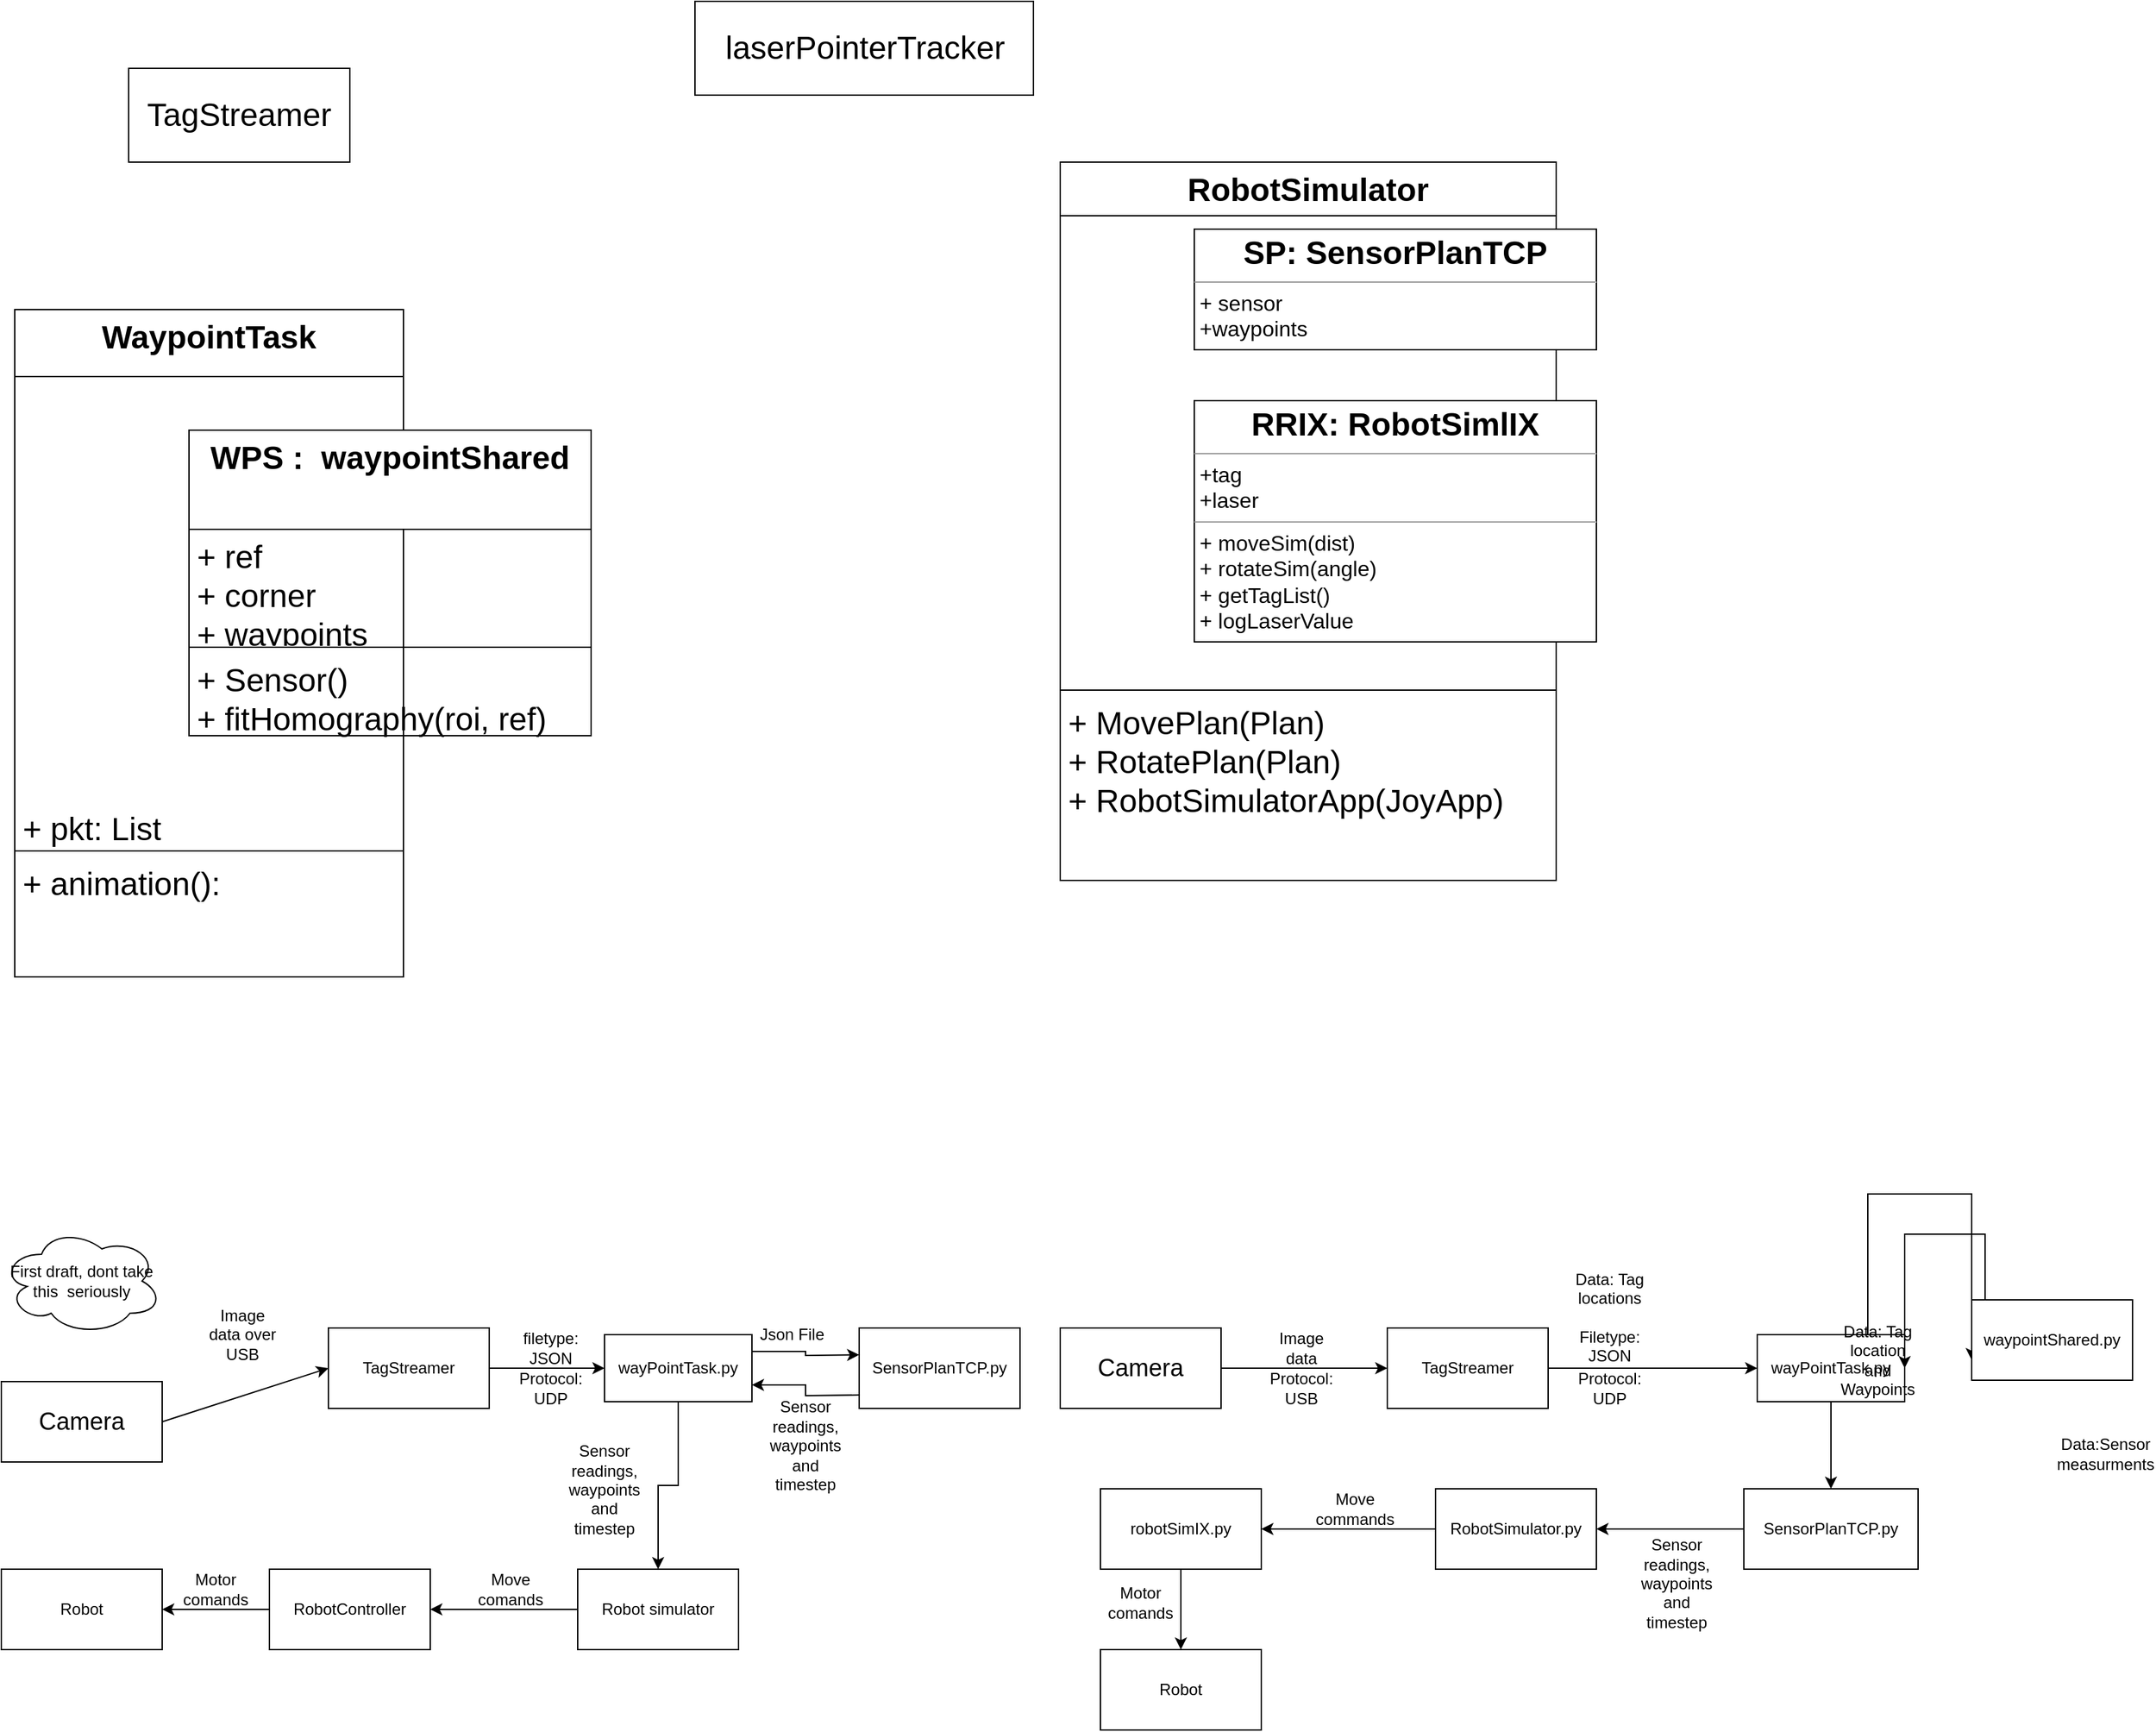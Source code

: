<mxfile version="21.1.5" type="github">
  <diagram id="C5RBs43oDa-KdzZeNtuy" name="Page-1">
    <mxGraphModel dx="2074" dy="1051" grid="1" gridSize="10" guides="1" tooltips="1" connect="1" arrows="1" fold="1" page="1" pageScale="1" pageWidth="827" pageHeight="1169" math="0" shadow="0">
      <root>
        <mxCell id="WIyWlLk6GJQsqaUBKTNV-0" />
        <mxCell id="WIyWlLk6GJQsqaUBKTNV-1" parent="WIyWlLk6GJQsqaUBKTNV-0" />
        <mxCell id="fE6lvDuynH4iJYTWv04c-0" value="&lt;font style=&quot;font-size: 18px;&quot;&gt;Camera&lt;/font&gt;" style="rounded=0;whiteSpace=wrap;html=1;" parent="WIyWlLk6GJQsqaUBKTNV-1" vertex="1">
          <mxGeometry x="830" y="1060" width="120" height="60" as="geometry" />
        </mxCell>
        <mxCell id="fE6lvDuynH4iJYTWv04c-6" style="edgeStyle=orthogonalEdgeStyle;rounded=0;orthogonalLoop=1;jettySize=auto;html=1;" parent="WIyWlLk6GJQsqaUBKTNV-1" source="fE6lvDuynH4iJYTWv04c-1" target="fE6lvDuynH4iJYTWv04c-5" edge="1">
          <mxGeometry relative="1" as="geometry" />
        </mxCell>
        <mxCell id="fE6lvDuynH4iJYTWv04c-1" value="TagStreamer" style="rounded=0;whiteSpace=wrap;html=1;" parent="WIyWlLk6GJQsqaUBKTNV-1" vertex="1">
          <mxGeometry x="1074" y="1060" width="120" height="60" as="geometry" />
        </mxCell>
        <mxCell id="fE6lvDuynH4iJYTWv04c-2" value="" style="endArrow=classic;html=1;rounded=0;entryX=0;entryY=0.5;entryDx=0;entryDy=0;exitX=1;exitY=0.5;exitDx=0;exitDy=0;" parent="WIyWlLk6GJQsqaUBKTNV-1" source="fE6lvDuynH4iJYTWv04c-0" target="fE6lvDuynH4iJYTWv04c-1" edge="1">
          <mxGeometry width="50" height="50" relative="1" as="geometry">
            <mxPoint x="960" y="1110" as="sourcePoint" />
            <mxPoint x="1010" y="1060" as="targetPoint" />
          </mxGeometry>
        </mxCell>
        <mxCell id="fE6lvDuynH4iJYTWv04c-3" value="Image data" style="text;html=1;strokeColor=none;fillColor=none;align=center;verticalAlign=middle;whiteSpace=wrap;rounded=0;" parent="WIyWlLk6GJQsqaUBKTNV-1" vertex="1">
          <mxGeometry x="980" y="1060" width="60" height="30" as="geometry" />
        </mxCell>
        <mxCell id="fE6lvDuynH4iJYTWv04c-53" style="edgeStyle=orthogonalEdgeStyle;rounded=0;orthogonalLoop=1;jettySize=auto;html=1;exitX=0.75;exitY=0;exitDx=0;exitDy=0;entryX=0;entryY=0.75;entryDx=0;entryDy=0;" parent="WIyWlLk6GJQsqaUBKTNV-1" source="fE6lvDuynH4iJYTWv04c-5" target="fE6lvDuynH4iJYTWv04c-9" edge="1">
          <mxGeometry relative="1" as="geometry">
            <Array as="points">
              <mxPoint x="1433" y="960" />
              <mxPoint x="1510" y="960" />
            </Array>
          </mxGeometry>
        </mxCell>
        <mxCell id="fE6lvDuynH4iJYTWv04c-55" style="edgeStyle=orthogonalEdgeStyle;rounded=0;orthogonalLoop=1;jettySize=auto;html=1;" parent="WIyWlLk6GJQsqaUBKTNV-1" source="fE6lvDuynH4iJYTWv04c-5" target="fE6lvDuynH4iJYTWv04c-52" edge="1">
          <mxGeometry relative="1" as="geometry" />
        </mxCell>
        <mxCell id="fE6lvDuynH4iJYTWv04c-5" value="&lt;div&gt;wayPointTask.py&lt;/div&gt;" style="html=1;whiteSpace=wrap;" parent="WIyWlLk6GJQsqaUBKTNV-1" vertex="1">
          <mxGeometry x="1350" y="1065" width="110" height="50" as="geometry" />
        </mxCell>
        <mxCell id="fE6lvDuynH4iJYTWv04c-7" value="&lt;div&gt;&lt;br&gt;&lt;/div&gt;&lt;div&gt;Data: Tag locations&lt;/div&gt;&lt;div&gt;&lt;br&gt;&lt;/div&gt;&lt;div&gt;Filetype: JSON&lt;br&gt;&lt;/div&gt;" style="text;html=1;strokeColor=none;fillColor=none;align=center;verticalAlign=middle;whiteSpace=wrap;rounded=0;" parent="WIyWlLk6GJQsqaUBKTNV-1" vertex="1">
          <mxGeometry x="1210" y="1010" width="60" height="70" as="geometry" />
        </mxCell>
        <mxCell id="fE6lvDuynH4iJYTWv04c-8" value="Protocol: UDP" style="text;html=1;strokeColor=none;fillColor=none;align=center;verticalAlign=middle;whiteSpace=wrap;rounded=0;" parent="WIyWlLk6GJQsqaUBKTNV-1" vertex="1">
          <mxGeometry x="1210" y="1090" width="60" height="30" as="geometry" />
        </mxCell>
        <mxCell id="fE6lvDuynH4iJYTWv04c-54" style="edgeStyle=orthogonalEdgeStyle;rounded=0;orthogonalLoop=1;jettySize=auto;html=1;entryX=1;entryY=0.5;entryDx=0;entryDy=0;" parent="WIyWlLk6GJQsqaUBKTNV-1" source="fE6lvDuynH4iJYTWv04c-9" target="fE6lvDuynH4iJYTWv04c-5" edge="1">
          <mxGeometry relative="1" as="geometry">
            <Array as="points">
              <mxPoint x="1520" y="990" />
              <mxPoint x="1460" y="990" />
            </Array>
          </mxGeometry>
        </mxCell>
        <mxCell id="fE6lvDuynH4iJYTWv04c-9" value="waypointShared.py" style="rounded=0;whiteSpace=wrap;html=1;" parent="WIyWlLk6GJQsqaUBKTNV-1" vertex="1">
          <mxGeometry x="1510" y="1039" width="120" height="60" as="geometry" />
        </mxCell>
        <mxCell id="fE6lvDuynH4iJYTWv04c-13" value="Data: Tag location and Waypoints" style="text;html=1;strokeColor=none;fillColor=none;align=center;verticalAlign=middle;whiteSpace=wrap;rounded=0;" parent="WIyWlLk6GJQsqaUBKTNV-1" vertex="1">
          <mxGeometry x="1410" y="1069" width="60" height="30" as="geometry" />
        </mxCell>
        <mxCell id="fE6lvDuynH4iJYTWv04c-14" value="Data:Sensor measurments" style="text;html=1;strokeColor=none;fillColor=none;align=center;verticalAlign=middle;whiteSpace=wrap;rounded=0;" parent="WIyWlLk6GJQsqaUBKTNV-1" vertex="1">
          <mxGeometry x="1580" y="1139" width="60" height="30" as="geometry" />
        </mxCell>
        <mxCell id="fE6lvDuynH4iJYTWv04c-24" style="edgeStyle=orthogonalEdgeStyle;rounded=0;orthogonalLoop=1;jettySize=auto;html=1;exitX=0;exitY=0.5;exitDx=0;exitDy=0;entryX=1;entryY=0.5;entryDx=0;entryDy=0;" parent="WIyWlLk6GJQsqaUBKTNV-1" source="fE6lvDuynH4iJYTWv04c-16" target="fE6lvDuynH4iJYTWv04c-19" edge="1">
          <mxGeometry relative="1" as="geometry" />
        </mxCell>
        <mxCell id="fE6lvDuynH4iJYTWv04c-16" value="RobotSimulator.py" style="rounded=0;whiteSpace=wrap;html=1;" parent="WIyWlLk6GJQsqaUBKTNV-1" vertex="1">
          <mxGeometry x="1110" y="1180" width="120" height="60" as="geometry" />
        </mxCell>
        <mxCell id="fE6lvDuynH4iJYTWv04c-18" value="&lt;div&gt;Sensor readings, waypoints and timestep&lt;/div&gt;&lt;div&gt;&lt;br&gt;&lt;br&gt;&lt;/div&gt;" style="text;html=1;strokeColor=none;fillColor=none;align=center;verticalAlign=middle;whiteSpace=wrap;rounded=0;" parent="WIyWlLk6GJQsqaUBKTNV-1" vertex="1">
          <mxGeometry x="1260" y="1250" width="60" height="30" as="geometry" />
        </mxCell>
        <mxCell id="fE6lvDuynH4iJYTWv04c-61" style="edgeStyle=orthogonalEdgeStyle;rounded=0;orthogonalLoop=1;jettySize=auto;html=1;exitX=0.5;exitY=1;exitDx=0;exitDy=0;" parent="WIyWlLk6GJQsqaUBKTNV-1" source="fE6lvDuynH4iJYTWv04c-19" target="fE6lvDuynH4iJYTWv04c-21" edge="1">
          <mxGeometry relative="1" as="geometry" />
        </mxCell>
        <mxCell id="fE6lvDuynH4iJYTWv04c-19" value="robotSimIX.py" style="rounded=0;whiteSpace=wrap;html=1;" parent="WIyWlLk6GJQsqaUBKTNV-1" vertex="1">
          <mxGeometry x="860" y="1180" width="120" height="60" as="geometry" />
        </mxCell>
        <mxCell id="fE6lvDuynH4iJYTWv04c-21" value="Robot" style="rounded=0;whiteSpace=wrap;html=1;" parent="WIyWlLk6GJQsqaUBKTNV-1" vertex="1">
          <mxGeometry x="860" y="1300" width="120" height="60" as="geometry" />
        </mxCell>
        <mxCell id="fE6lvDuynH4iJYTWv04c-26" value="Move commands" style="text;html=1;strokeColor=none;fillColor=none;align=center;verticalAlign=middle;whiteSpace=wrap;rounded=0;" parent="WIyWlLk6GJQsqaUBKTNV-1" vertex="1">
          <mxGeometry x="1020" y="1180" width="60" height="30" as="geometry" />
        </mxCell>
        <mxCell id="fE6lvDuynH4iJYTWv04c-27" value="Motor comands" style="text;html=1;strokeColor=none;fillColor=none;align=center;verticalAlign=middle;whiteSpace=wrap;rounded=0;" parent="WIyWlLk6GJQsqaUBKTNV-1" vertex="1">
          <mxGeometry x="860" y="1250" width="60" height="30" as="geometry" />
        </mxCell>
        <mxCell id="fE6lvDuynH4iJYTWv04c-28" value="&lt;font style=&quot;font-size: 18px;&quot;&gt;Camera&lt;/font&gt;" style="rounded=0;whiteSpace=wrap;html=1;" parent="WIyWlLk6GJQsqaUBKTNV-1" vertex="1">
          <mxGeometry x="40" y="1100" width="120" height="60" as="geometry" />
        </mxCell>
        <mxCell id="fE6lvDuynH4iJYTWv04c-29" style="edgeStyle=orthogonalEdgeStyle;rounded=0;orthogonalLoop=1;jettySize=auto;html=1;" parent="WIyWlLk6GJQsqaUBKTNV-1" source="fE6lvDuynH4iJYTWv04c-30" target="fE6lvDuynH4iJYTWv04c-35" edge="1">
          <mxGeometry relative="1" as="geometry" />
        </mxCell>
        <mxCell id="fE6lvDuynH4iJYTWv04c-30" value="TagStreamer" style="rounded=0;whiteSpace=wrap;html=1;" parent="WIyWlLk6GJQsqaUBKTNV-1" vertex="1">
          <mxGeometry x="284" y="1060" width="120" height="60" as="geometry" />
        </mxCell>
        <mxCell id="fE6lvDuynH4iJYTWv04c-31" value="" style="endArrow=classic;html=1;rounded=0;entryX=0;entryY=0.5;entryDx=0;entryDy=0;exitX=1;exitY=0.5;exitDx=0;exitDy=0;" parent="WIyWlLk6GJQsqaUBKTNV-1" source="fE6lvDuynH4iJYTWv04c-28" target="fE6lvDuynH4iJYTWv04c-30" edge="1">
          <mxGeometry width="50" height="50" relative="1" as="geometry">
            <mxPoint x="170" y="1110" as="sourcePoint" />
            <mxPoint x="220" y="1060" as="targetPoint" />
          </mxGeometry>
        </mxCell>
        <mxCell id="fE6lvDuynH4iJYTWv04c-32" value="Image data over USB" style="text;html=1;strokeColor=none;fillColor=none;align=center;verticalAlign=middle;whiteSpace=wrap;rounded=0;" parent="WIyWlLk6GJQsqaUBKTNV-1" vertex="1">
          <mxGeometry x="190" y="1050" width="60" height="30" as="geometry" />
        </mxCell>
        <mxCell id="fE6lvDuynH4iJYTWv04c-33" style="edgeStyle=orthogonalEdgeStyle;rounded=0;orthogonalLoop=1;jettySize=auto;html=1;exitX=1;exitY=0.25;exitDx=0;exitDy=0;entryX=0;entryY=0.25;entryDx=0;entryDy=0;" parent="WIyWlLk6GJQsqaUBKTNV-1" source="fE6lvDuynH4iJYTWv04c-35" edge="1">
          <mxGeometry relative="1" as="geometry">
            <mxPoint x="680" y="1080" as="targetPoint" />
          </mxGeometry>
        </mxCell>
        <mxCell id="fE6lvDuynH4iJYTWv04c-34" style="edgeStyle=orthogonalEdgeStyle;rounded=0;orthogonalLoop=1;jettySize=auto;html=1;entryX=0.5;entryY=0;entryDx=0;entryDy=0;" parent="WIyWlLk6GJQsqaUBKTNV-1" source="fE6lvDuynH4iJYTWv04c-35" target="fE6lvDuynH4iJYTWv04c-43" edge="1">
          <mxGeometry relative="1" as="geometry" />
        </mxCell>
        <mxCell id="fE6lvDuynH4iJYTWv04c-35" value="&lt;div&gt;wayPointTask.py&lt;/div&gt;" style="html=1;whiteSpace=wrap;" parent="WIyWlLk6GJQsqaUBKTNV-1" vertex="1">
          <mxGeometry x="490" y="1065" width="110" height="50" as="geometry" />
        </mxCell>
        <mxCell id="fE6lvDuynH4iJYTWv04c-36" value="filetype: JSON" style="text;html=1;strokeColor=none;fillColor=none;align=center;verticalAlign=middle;whiteSpace=wrap;rounded=0;" parent="WIyWlLk6GJQsqaUBKTNV-1" vertex="1">
          <mxGeometry x="420" y="1060" width="60" height="30" as="geometry" />
        </mxCell>
        <mxCell id="fE6lvDuynH4iJYTWv04c-37" value="Protocol: UDP" style="text;html=1;strokeColor=none;fillColor=none;align=center;verticalAlign=middle;whiteSpace=wrap;rounded=0;" parent="WIyWlLk6GJQsqaUBKTNV-1" vertex="1">
          <mxGeometry x="420" y="1090" width="60" height="30" as="geometry" />
        </mxCell>
        <mxCell id="fE6lvDuynH4iJYTWv04c-38" style="edgeStyle=orthogonalEdgeStyle;rounded=0;orthogonalLoop=1;jettySize=auto;html=1;exitX=0;exitY=0.75;exitDx=0;exitDy=0;entryX=1;entryY=0.75;entryDx=0;entryDy=0;" parent="WIyWlLk6GJQsqaUBKTNV-1" target="fE6lvDuynH4iJYTWv04c-35" edge="1">
          <mxGeometry relative="1" as="geometry">
            <mxPoint x="680" y="1110" as="sourcePoint" />
          </mxGeometry>
        </mxCell>
        <mxCell id="fE6lvDuynH4iJYTWv04c-39" value="SensorPlanTCP.py" style="rounded=0;whiteSpace=wrap;html=1;" parent="WIyWlLk6GJQsqaUBKTNV-1" vertex="1">
          <mxGeometry x="680" y="1060" width="120" height="60" as="geometry" />
        </mxCell>
        <mxCell id="fE6lvDuynH4iJYTWv04c-40" value="Json File" style="text;html=1;strokeColor=none;fillColor=none;align=center;verticalAlign=middle;whiteSpace=wrap;rounded=0;" parent="WIyWlLk6GJQsqaUBKTNV-1" vertex="1">
          <mxGeometry x="600" y="1050" width="60" height="30" as="geometry" />
        </mxCell>
        <mxCell id="fE6lvDuynH4iJYTWv04c-41" value="&lt;div&gt;Sensor readings, waypoints and timestep&lt;/div&gt;&lt;div&gt;&lt;br&gt;&lt;/div&gt;" style="text;html=1;strokeColor=none;fillColor=none;align=center;verticalAlign=middle;whiteSpace=wrap;rounded=0;" parent="WIyWlLk6GJQsqaUBKTNV-1" vertex="1">
          <mxGeometry x="610" y="1140" width="60" height="30" as="geometry" />
        </mxCell>
        <mxCell id="fE6lvDuynH4iJYTWv04c-42" style="edgeStyle=orthogonalEdgeStyle;rounded=0;orthogonalLoop=1;jettySize=auto;html=1;exitX=0;exitY=0.5;exitDx=0;exitDy=0;entryX=1;entryY=0.5;entryDx=0;entryDy=0;" parent="WIyWlLk6GJQsqaUBKTNV-1" source="fE6lvDuynH4iJYTWv04c-43" target="fE6lvDuynH4iJYTWv04c-46" edge="1">
          <mxGeometry relative="1" as="geometry" />
        </mxCell>
        <mxCell id="fE6lvDuynH4iJYTWv04c-43" value="Robot simulator" style="rounded=0;whiteSpace=wrap;html=1;" parent="WIyWlLk6GJQsqaUBKTNV-1" vertex="1">
          <mxGeometry x="470" y="1240" width="120" height="60" as="geometry" />
        </mxCell>
        <mxCell id="fE6lvDuynH4iJYTWv04c-44" value="&lt;div&gt;Sensor readings, waypoints and timestep&lt;/div&gt;&lt;div&gt;&lt;br&gt;&lt;br&gt;&lt;/div&gt;" style="text;html=1;strokeColor=none;fillColor=none;align=center;verticalAlign=middle;whiteSpace=wrap;rounded=0;" parent="WIyWlLk6GJQsqaUBKTNV-1" vertex="1">
          <mxGeometry x="460" y="1180" width="60" height="30" as="geometry" />
        </mxCell>
        <mxCell id="fE6lvDuynH4iJYTWv04c-45" style="edgeStyle=orthogonalEdgeStyle;rounded=0;orthogonalLoop=1;jettySize=auto;html=1;entryX=1;entryY=0.5;entryDx=0;entryDy=0;" parent="WIyWlLk6GJQsqaUBKTNV-1" source="fE6lvDuynH4iJYTWv04c-46" target="fE6lvDuynH4iJYTWv04c-47" edge="1">
          <mxGeometry relative="1" as="geometry" />
        </mxCell>
        <mxCell id="fE6lvDuynH4iJYTWv04c-46" value="RobotController" style="rounded=0;whiteSpace=wrap;html=1;" parent="WIyWlLk6GJQsqaUBKTNV-1" vertex="1">
          <mxGeometry x="240" y="1240" width="120" height="60" as="geometry" />
        </mxCell>
        <mxCell id="fE6lvDuynH4iJYTWv04c-47" value="Robot" style="rounded=0;whiteSpace=wrap;html=1;" parent="WIyWlLk6GJQsqaUBKTNV-1" vertex="1">
          <mxGeometry x="40" y="1240" width="120" height="60" as="geometry" />
        </mxCell>
        <mxCell id="fE6lvDuynH4iJYTWv04c-48" value="Move comands" style="text;html=1;strokeColor=none;fillColor=none;align=center;verticalAlign=middle;whiteSpace=wrap;rounded=0;" parent="WIyWlLk6GJQsqaUBKTNV-1" vertex="1">
          <mxGeometry x="390" y="1240" width="60" height="30" as="geometry" />
        </mxCell>
        <mxCell id="fE6lvDuynH4iJYTWv04c-49" value="Motor comands" style="text;html=1;strokeColor=none;fillColor=none;align=center;verticalAlign=middle;whiteSpace=wrap;rounded=0;" parent="WIyWlLk6GJQsqaUBKTNV-1" vertex="1">
          <mxGeometry x="170" y="1240" width="60" height="30" as="geometry" />
        </mxCell>
        <mxCell id="fE6lvDuynH4iJYTWv04c-50" value="First draft, dont take this&amp;nbsp; seriously" style="ellipse;shape=cloud;whiteSpace=wrap;html=1;" parent="WIyWlLk6GJQsqaUBKTNV-1" vertex="1">
          <mxGeometry x="40" y="985" width="120" height="80" as="geometry" />
        </mxCell>
        <mxCell id="fE6lvDuynH4iJYTWv04c-51" value="Protocol: USB" style="text;html=1;strokeColor=none;fillColor=none;align=center;verticalAlign=middle;whiteSpace=wrap;rounded=0;" parent="WIyWlLk6GJQsqaUBKTNV-1" vertex="1">
          <mxGeometry x="980" y="1090" width="60" height="30" as="geometry" />
        </mxCell>
        <mxCell id="fE6lvDuynH4iJYTWv04c-57" style="edgeStyle=orthogonalEdgeStyle;rounded=0;orthogonalLoop=1;jettySize=auto;html=1;exitX=0;exitY=0.5;exitDx=0;exitDy=0;entryX=1;entryY=0.5;entryDx=0;entryDy=0;" parent="WIyWlLk6GJQsqaUBKTNV-1" source="fE6lvDuynH4iJYTWv04c-52" target="fE6lvDuynH4iJYTWv04c-16" edge="1">
          <mxGeometry relative="1" as="geometry" />
        </mxCell>
        <mxCell id="fE6lvDuynH4iJYTWv04c-52" value="SensorPlanTCP.py" style="rounded=0;whiteSpace=wrap;html=1;" parent="WIyWlLk6GJQsqaUBKTNV-1" vertex="1">
          <mxGeometry x="1340" y="1180" width="130" height="60" as="geometry" />
        </mxCell>
        <mxCell id="kNLMg8I_NjW5CCPZ23QW-0" value="&lt;font style=&quot;font-size: 24px;&quot;&gt;TagStreamer&lt;/font&gt;" style="rounded=0;whiteSpace=wrap;html=1;" vertex="1" parent="WIyWlLk6GJQsqaUBKTNV-1">
          <mxGeometry x="135" y="120" width="165" height="70" as="geometry" />
        </mxCell>
        <mxCell id="kNLMg8I_NjW5CCPZ23QW-1" value="&lt;font style=&quot;font-size: 24px;&quot;&gt;WaypointTask&lt;/font&gt;" style="swimlane;fontStyle=1;align=center;verticalAlign=top;childLayout=stackLayout;horizontal=1;startSize=50;horizontalStack=0;resizeParent=1;resizeParentMax=0;resizeLast=0;collapsible=1;marginBottom=0;whiteSpace=wrap;html=1;" vertex="1" parent="WIyWlLk6GJQsqaUBKTNV-1">
          <mxGeometry x="50" y="300" width="290" height="498" as="geometry">
            <mxRectangle x="80" y="240" width="120" height="30" as="alternateBounds" />
          </mxGeometry>
        </mxCell>
        <mxCell id="kNLMg8I_NjW5CCPZ23QW-2" value="&lt;font style=&quot;font-size: 24px;&quot;&gt;&lt;br&gt;&lt;br&gt;&lt;br&gt;&lt;br&gt;&lt;br&gt;&lt;br&gt;&lt;br&gt;&lt;br&gt;&lt;br&gt;&lt;br&gt;&lt;br&gt;+ pkt: List&lt;/font&gt;" style="text;strokeColor=none;fillColor=none;align=left;verticalAlign=top;spacingLeft=4;spacingRight=4;overflow=hidden;rotatable=0;points=[[0,0.5],[1,0.5]];portConstraint=eastwest;whiteSpace=wrap;html=1;" vertex="1" parent="kNLMg8I_NjW5CCPZ23QW-1">
          <mxGeometry y="50" width="290" height="350" as="geometry" />
        </mxCell>
        <mxCell id="kNLMg8I_NjW5CCPZ23QW-3" value="" style="line;strokeWidth=1;fillColor=none;align=left;verticalAlign=middle;spacingTop=-1;spacingLeft=3;spacingRight=3;rotatable=0;labelPosition=right;points=[];portConstraint=eastwest;strokeColor=inherit;" vertex="1" parent="kNLMg8I_NjW5CCPZ23QW-1">
          <mxGeometry y="400" width="290" height="8" as="geometry" />
        </mxCell>
        <mxCell id="kNLMg8I_NjW5CCPZ23QW-4" value="&lt;font style=&quot;font-size: 24px;&quot;&gt;+ animation():&amp;nbsp;&lt;/font&gt;" style="text;strokeColor=none;fillColor=none;align=left;verticalAlign=top;spacingLeft=4;spacingRight=4;overflow=hidden;rotatable=0;points=[[0,0.5],[1,0.5]];portConstraint=eastwest;whiteSpace=wrap;html=1;" vertex="1" parent="kNLMg8I_NjW5CCPZ23QW-1">
          <mxGeometry y="408" width="290" height="90" as="geometry" />
        </mxCell>
        <mxCell id="kNLMg8I_NjW5CCPZ23QW-32" value="&lt;font style=&quot;font-size: 24px;&quot;&gt;RobotSimulator&lt;/font&gt;" style="swimlane;fontStyle=1;align=center;verticalAlign=top;childLayout=stackLayout;horizontal=1;startSize=40;horizontalStack=0;resizeParent=1;resizeParentMax=0;resizeLast=0;collapsible=1;marginBottom=0;whiteSpace=wrap;html=1;" vertex="1" parent="WIyWlLk6GJQsqaUBKTNV-1">
          <mxGeometry x="830" y="190" width="370" height="536" as="geometry" />
        </mxCell>
        <mxCell id="kNLMg8I_NjW5CCPZ23QW-33" value="&lt;br&gt;&lt;br&gt;&lt;br&gt;&lt;br&gt;&lt;br&gt;&lt;br&gt;&lt;br&gt;&lt;br&gt;&lt;br&gt;&lt;br&gt;&lt;br&gt;&lt;br&gt;&lt;br&gt;&lt;br&gt;" style="text;strokeColor=none;fillColor=none;align=left;verticalAlign=top;spacingLeft=4;spacingRight=4;overflow=hidden;rotatable=0;points=[[0,0.5],[1,0.5]];portConstraint=eastwest;whiteSpace=wrap;html=1;" vertex="1" parent="kNLMg8I_NjW5CCPZ23QW-32">
          <mxGeometry y="40" width="370" height="350" as="geometry" />
        </mxCell>
        <mxCell id="kNLMg8I_NjW5CCPZ23QW-34" value="" style="line;strokeWidth=1;fillColor=none;align=left;verticalAlign=middle;spacingTop=-1;spacingLeft=3;spacingRight=3;rotatable=0;labelPosition=right;points=[];portConstraint=eastwest;strokeColor=inherit;" vertex="1" parent="kNLMg8I_NjW5CCPZ23QW-32">
          <mxGeometry y="390" width="370" height="8" as="geometry" />
        </mxCell>
        <mxCell id="kNLMg8I_NjW5CCPZ23QW-35" value="&lt;font style=&quot;font-size: 24px;&quot;&gt;+ MovePlan(Plan)&lt;br&gt;+ RotatePlan(Plan)&lt;br&gt;+ RobotSimulatorApp(JoyApp)&lt;/font&gt;" style="text;strokeColor=none;fillColor=none;align=left;verticalAlign=top;spacingLeft=4;spacingRight=4;overflow=hidden;rotatable=0;points=[[0,0.5],[1,0.5]];portConstraint=eastwest;whiteSpace=wrap;html=1;" vertex="1" parent="kNLMg8I_NjW5CCPZ23QW-32">
          <mxGeometry y="398" width="370" height="138" as="geometry" />
        </mxCell>
        <mxCell id="kNLMg8I_NjW5CCPZ23QW-37" value="&lt;p style=&quot;margin:0px;margin-top:4px;text-align:center;&quot;&gt;&lt;b&gt;&lt;font style=&quot;font-size: 24px;&quot;&gt;SP: SensorPlanTCP&lt;/font&gt;&lt;/b&gt;&lt;/p&gt;&lt;hr size=&quot;1&quot;&gt;&lt;p style=&quot;margin:0px;margin-left:4px;&quot;&gt;&lt;font size=&quot;3&quot;&gt;+ sensor&lt;/font&gt;&lt;/p&gt;&lt;p style=&quot;margin:0px;margin-left:4px;&quot;&gt;&lt;font size=&quot;3&quot;&gt;+waypoints&lt;/font&gt;&lt;/p&gt;" style="verticalAlign=top;align=left;overflow=fill;fontSize=12;fontFamily=Helvetica;html=1;whiteSpace=wrap;" vertex="1" parent="WIyWlLk6GJQsqaUBKTNV-1">
          <mxGeometry x="930" y="240" width="300" height="90" as="geometry" />
        </mxCell>
        <mxCell id="kNLMg8I_NjW5CCPZ23QW-40" value="&lt;p style=&quot;margin:0px;margin-top:4px;text-align:center;&quot;&gt;&lt;b&gt;&lt;font style=&quot;font-size: 24px;&quot;&gt;RRIX: RobotSimlIX&lt;/font&gt;&lt;/b&gt;&lt;/p&gt;&lt;hr size=&quot;1&quot;&gt;&lt;p style=&quot;margin:0px;margin-left:4px;&quot;&gt;&lt;font size=&quot;3&quot;&gt;+tag&lt;/font&gt;&lt;/p&gt;&lt;p style=&quot;margin:0px;margin-left:4px;&quot;&gt;&lt;font size=&quot;3&quot;&gt;+laser&lt;/font&gt;&lt;/p&gt;&lt;hr size=&quot;1&quot;&gt;&lt;p style=&quot;margin:0px;margin-left:4px;&quot;&gt;&lt;font size=&quot;3&quot;&gt;+ moveSim(dist)&lt;/font&gt;&lt;/p&gt;&lt;p style=&quot;margin:0px;margin-left:4px;&quot;&gt;&lt;font size=&quot;3&quot;&gt;+ rotateSim(angle)&lt;/font&gt;&lt;/p&gt;&lt;p style=&quot;margin:0px;margin-left:4px;&quot;&gt;&lt;font size=&quot;3&quot;&gt;+ getTagList()&lt;/font&gt;&lt;/p&gt;&lt;p style=&quot;margin:0px;margin-left:4px;&quot;&gt;&lt;font size=&quot;3&quot;&gt;+ logLaserValue&lt;/font&gt;&lt;/p&gt;" style="verticalAlign=top;align=left;overflow=fill;fontSize=12;fontFamily=Helvetica;html=1;whiteSpace=wrap;" vertex="1" parent="WIyWlLk6GJQsqaUBKTNV-1">
          <mxGeometry x="930" y="368" width="300" height="180" as="geometry" />
        </mxCell>
        <mxCell id="kNLMg8I_NjW5CCPZ23QW-14" value="&lt;font style=&quot;font-size: 24px;&quot;&gt;WPS :&amp;nbsp; waypointShared&lt;/font&gt;" style="swimlane;fontStyle=1;align=center;verticalAlign=top;childLayout=stackLayout;horizontal=1;startSize=74;horizontalStack=0;resizeParent=1;resizeParentMax=0;resizeLast=0;collapsible=1;marginBottom=0;whiteSpace=wrap;html=1;" vertex="1" parent="WIyWlLk6GJQsqaUBKTNV-1">
          <mxGeometry x="180" y="390" width="300" height="228" as="geometry">
            <mxRectangle y="26" width="290" height="30" as="alternateBounds" />
          </mxGeometry>
        </mxCell>
        <mxCell id="kNLMg8I_NjW5CCPZ23QW-15" value="&lt;font style=&quot;font-size: 24px;&quot;&gt;+ ref&lt;br&gt;+ corner&lt;br&gt;+ waypoints&lt;br&gt;+ ROBOT_TAGID&lt;/font&gt;" style="text;strokeColor=none;fillColor=none;align=left;verticalAlign=top;spacingLeft=4;spacingRight=4;overflow=hidden;rotatable=0;points=[[0,0.5],[1,0.5]];portConstraint=eastwest;whiteSpace=wrap;html=1;" vertex="1" parent="kNLMg8I_NjW5CCPZ23QW-14">
          <mxGeometry y="74" width="300" height="84" as="geometry" />
        </mxCell>
        <mxCell id="kNLMg8I_NjW5CCPZ23QW-16" value="" style="line;strokeWidth=1;fillColor=none;align=left;verticalAlign=middle;spacingTop=-1;spacingLeft=3;spacingRight=3;rotatable=0;labelPosition=right;points=[];portConstraint=eastwest;strokeColor=inherit;" vertex="1" parent="kNLMg8I_NjW5CCPZ23QW-14">
          <mxGeometry y="158" width="300" height="8" as="geometry" />
        </mxCell>
        <mxCell id="kNLMg8I_NjW5CCPZ23QW-17" value="&lt;font style=&quot;font-size: 24px;&quot;&gt;+ Sensor()&lt;br&gt;+ fitHomography(roi, ref)&amp;nbsp;&lt;/font&gt;" style="text;strokeColor=none;fillColor=none;align=left;verticalAlign=top;spacingLeft=4;spacingRight=4;overflow=hidden;rotatable=0;points=[[0,0.5],[1,0.5]];portConstraint=eastwest;whiteSpace=wrap;html=1;" vertex="1" parent="kNLMg8I_NjW5CCPZ23QW-14">
          <mxGeometry y="166" width="300" height="62" as="geometry" />
        </mxCell>
        <mxCell id="kNLMg8I_NjW5CCPZ23QW-42" value="&lt;font style=&quot;font-size: 24px;&quot;&gt;laserPointerTracker&lt;/font&gt;" style="rounded=0;whiteSpace=wrap;html=1;" vertex="1" parent="WIyWlLk6GJQsqaUBKTNV-1">
          <mxGeometry x="557.5" y="70" width="252.5" height="70" as="geometry" />
        </mxCell>
      </root>
    </mxGraphModel>
  </diagram>
</mxfile>
